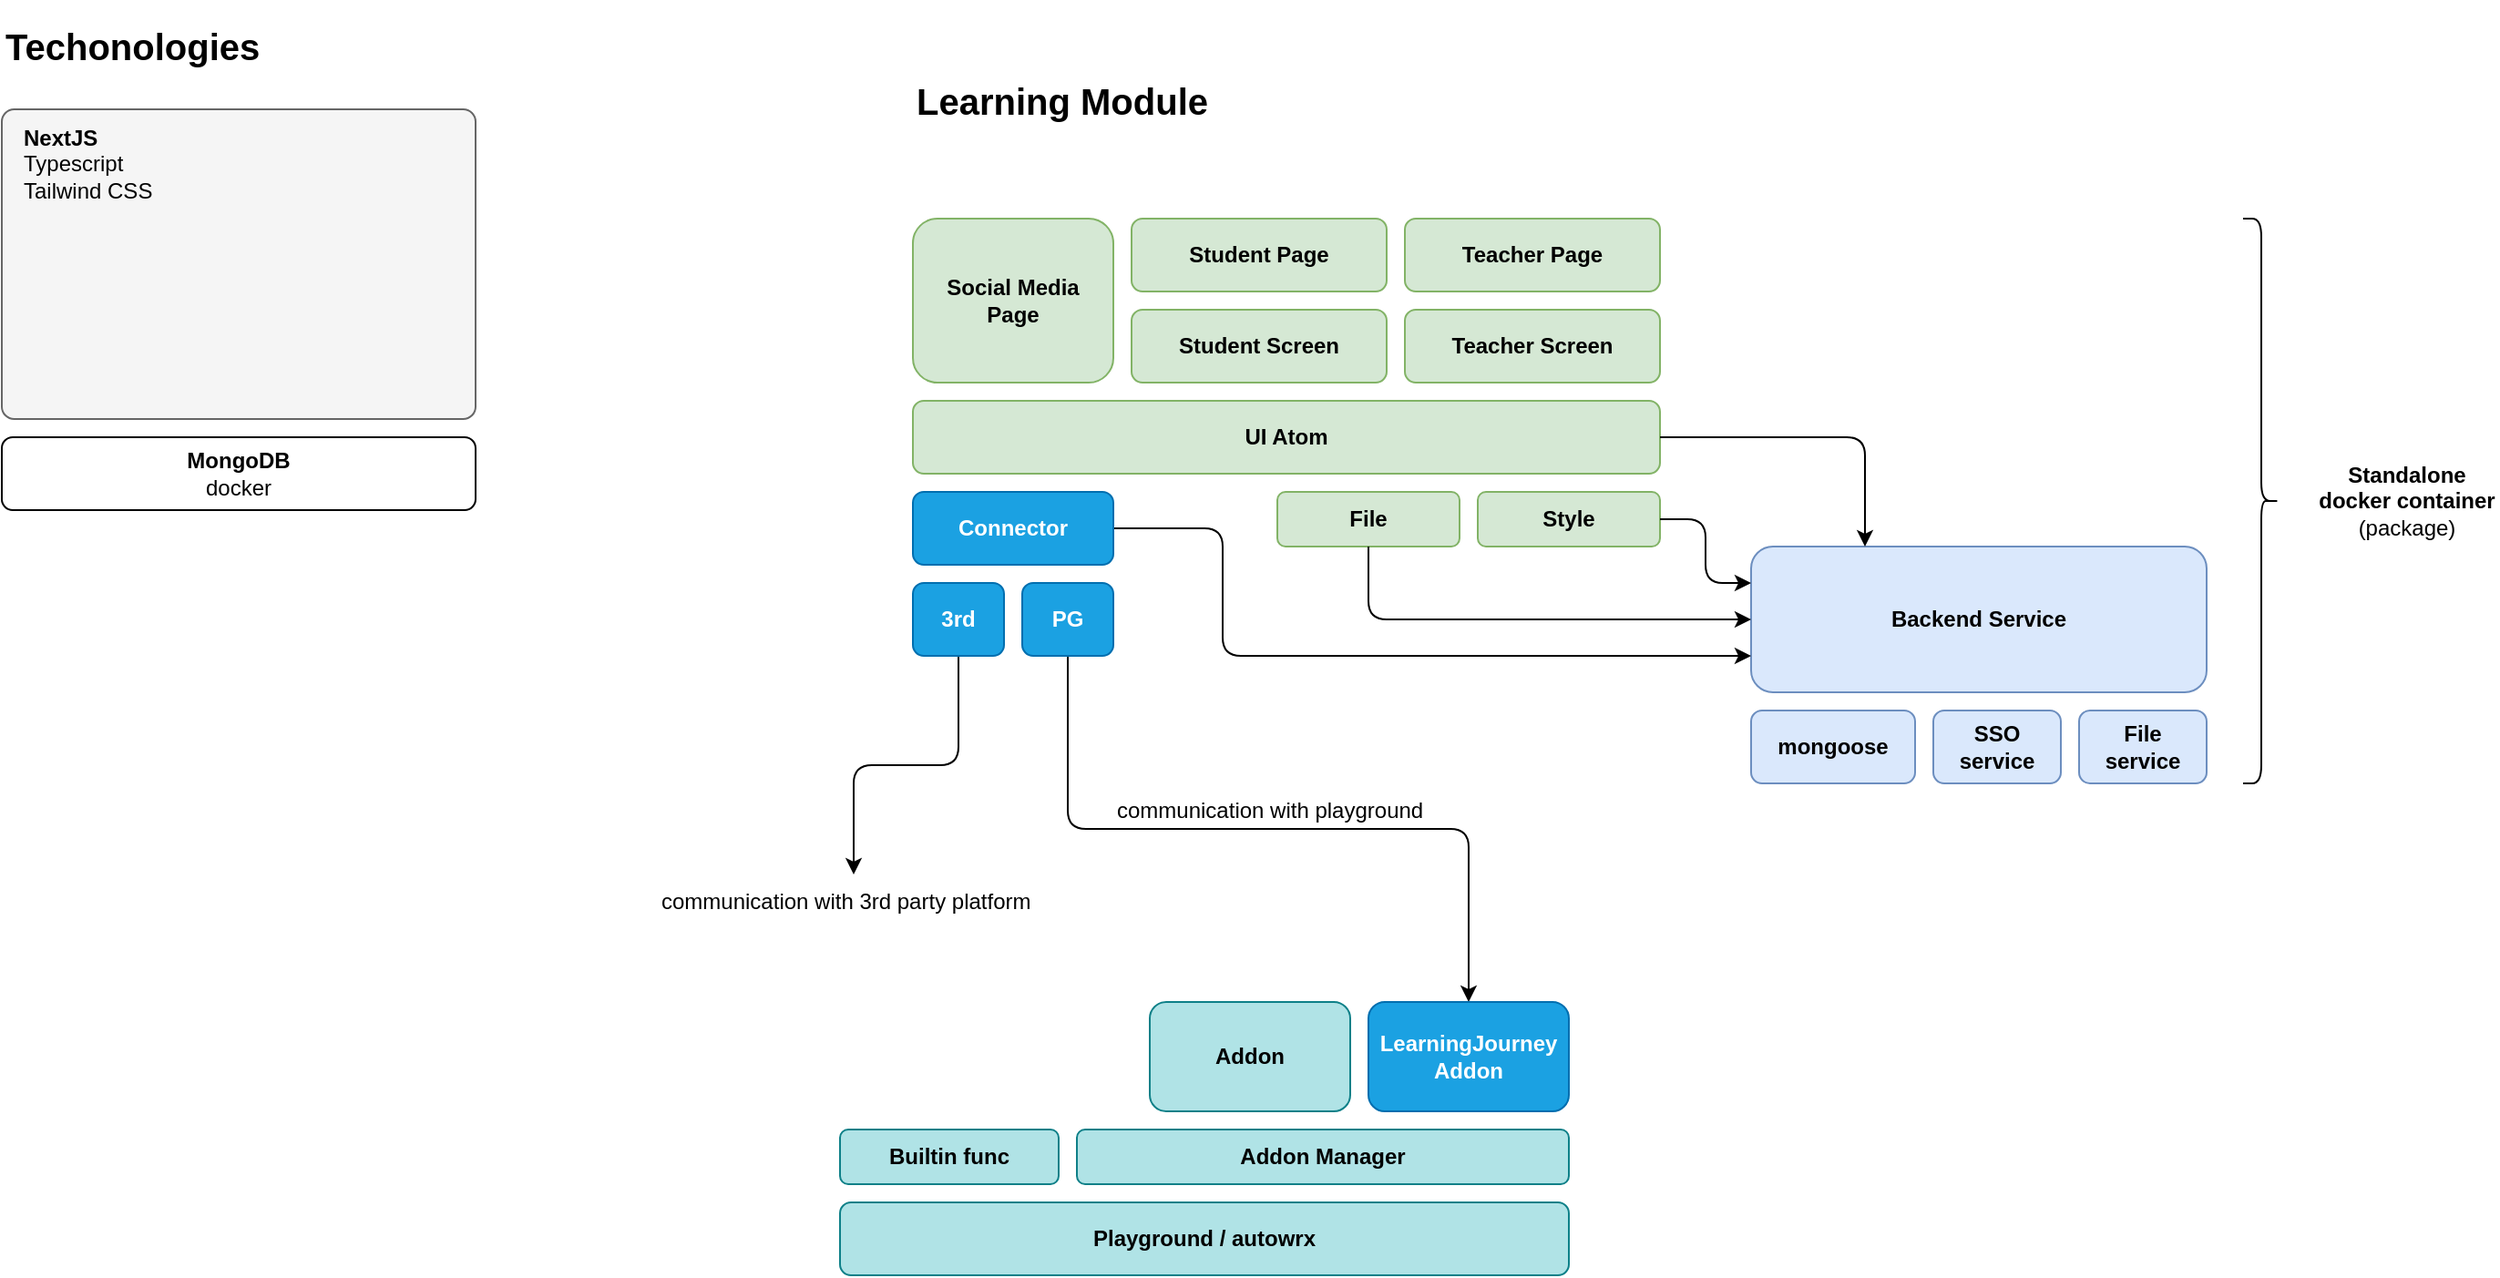 <mxfile>
    <diagram id="d-F59XG_Xvb3CcHUn9In" name="Page-1">
        <mxGraphModel dx="2487" dy="1663" grid="1" gridSize="10" guides="1" tooltips="1" connect="1" arrows="1" fold="1" page="1" pageScale="1" pageWidth="850" pageHeight="1100" background="none" math="0" shadow="0">
            <root>
                <mxCell id="0"/>
                <mxCell id="1" parent="0"/>
                <mxCell id="5" value="" style="rounded=1;whiteSpace=wrap;html=1;fontSize=16;fillColor=#f5f5f5;fontColor=#333333;strokeColor=#666666;arcSize=4;" parent="1" vertex="1">
                    <mxGeometry x="260" y="180" width="260" height="170" as="geometry"/>
                </mxCell>
                <mxCell id="3" value="Techonologies" style="text;html=1;strokeColor=none;fillColor=none;align=left;verticalAlign=middle;whiteSpace=wrap;rounded=0;fontSize=20;fontStyle=1" parent="1" vertex="1">
                    <mxGeometry x="260" y="120" width="240" height="50" as="geometry"/>
                </mxCell>
                <mxCell id="6" value="&lt;b&gt;NextJS &lt;/b&gt;&lt;br&gt;Typescript&lt;br&gt;Tailwind CSS" style="text;html=1;strokeColor=none;fillColor=none;align=left;verticalAlign=middle;whiteSpace=wrap;rounded=0;fontSize=12;" parent="1" vertex="1">
                    <mxGeometry x="270" y="190" width="220" height="40" as="geometry"/>
                </mxCell>
                <mxCell id="7" value="&lt;b&gt;MongoDB&lt;/b&gt;&lt;br&gt;docker" style="rounded=1;whiteSpace=wrap;html=1;fontSize=12;" parent="1" vertex="1">
                    <mxGeometry x="260" y="360" width="260" height="40" as="geometry"/>
                </mxCell>
                <mxCell id="8" value="Learning Module" style="text;html=1;strokeColor=none;fillColor=none;align=left;verticalAlign=middle;whiteSpace=wrap;rounded=0;fontSize=20;fontStyle=1" vertex="1" parent="1">
                    <mxGeometry x="760" y="150" width="240" height="50" as="geometry"/>
                </mxCell>
                <mxCell id="9" value="&lt;b&gt;UI Atom&lt;/b&gt;" style="rounded=1;whiteSpace=wrap;html=1;fontSize=12;fillColor=#d5e8d4;strokeColor=#82b366;" vertex="1" parent="1">
                    <mxGeometry x="760" y="340" width="410" height="40" as="geometry"/>
                </mxCell>
                <mxCell id="10" value="&lt;b&gt;Backend Service&lt;/b&gt;" style="rounded=1;whiteSpace=wrap;html=1;fontSize=12;fillColor=#dae8fc;strokeColor=#6c8ebf;" vertex="1" parent="1">
                    <mxGeometry x="1220" y="420" width="250" height="80" as="geometry"/>
                </mxCell>
                <mxCell id="11" value="&lt;b&gt;mongoose&lt;/b&gt;" style="rounded=1;whiteSpace=wrap;html=1;fontSize=12;fillColor=#dae8fc;strokeColor=#6c8ebf;" vertex="1" parent="1">
                    <mxGeometry x="1220" y="510" width="90" height="40" as="geometry"/>
                </mxCell>
                <mxCell id="16" style="edgeStyle=orthogonalEdgeStyle;html=1;exitX=1;exitY=0.5;exitDx=0;exitDy=0;entryX=0.25;entryY=0;entryDx=0;entryDy=0;" edge="1" parent="1" source="9" target="10">
                    <mxGeometry relative="1" as="geometry"/>
                </mxCell>
                <mxCell id="13" value="&lt;b&gt;Teacher Screen&lt;/b&gt;" style="rounded=1;whiteSpace=wrap;html=1;fontSize=12;fillColor=#d5e8d4;strokeColor=#82b366;" vertex="1" parent="1">
                    <mxGeometry x="1030" y="290" width="140" height="40" as="geometry"/>
                </mxCell>
                <mxCell id="14" value="&lt;b&gt;Teacher Page&lt;/b&gt;" style="rounded=1;whiteSpace=wrap;html=1;fontSize=12;fillColor=#d5e8d4;strokeColor=#82b366;" vertex="1" parent="1">
                    <mxGeometry x="1030" y="240" width="140" height="40" as="geometry"/>
                </mxCell>
                <mxCell id="17" value="&lt;b&gt;SSO service&lt;/b&gt;" style="rounded=1;whiteSpace=wrap;html=1;fontSize=12;fillColor=#dae8fc;strokeColor=#6c8ebf;" vertex="1" parent="1">
                    <mxGeometry x="1320" y="510" width="70" height="40" as="geometry"/>
                </mxCell>
                <mxCell id="20" value="&lt;b&gt;Student Screen&lt;/b&gt;" style="rounded=1;whiteSpace=wrap;html=1;fontSize=12;fillColor=#d5e8d4;strokeColor=#82b366;" vertex="1" parent="1">
                    <mxGeometry x="880" y="290" width="140" height="40" as="geometry"/>
                </mxCell>
                <mxCell id="21" value="&lt;b&gt;Student Page&lt;/b&gt;" style="rounded=1;whiteSpace=wrap;html=1;fontSize=12;fillColor=#d5e8d4;strokeColor=#82b366;" vertex="1" parent="1">
                    <mxGeometry x="880" y="240" width="140" height="40" as="geometry"/>
                </mxCell>
                <mxCell id="22" value="&lt;b&gt;Style&lt;/b&gt;" style="rounded=1;whiteSpace=wrap;html=1;fontSize=12;fillColor=#d5e8d4;strokeColor=#82b366;" vertex="1" parent="1">
                    <mxGeometry x="1070" y="390" width="100" height="30" as="geometry"/>
                </mxCell>
                <mxCell id="23" style="edgeStyle=orthogonalEdgeStyle;html=1;exitX=1;exitY=0.5;exitDx=0;exitDy=0;entryX=0;entryY=0.25;entryDx=0;entryDy=0;" edge="1" parent="1" source="22" target="10">
                    <mxGeometry relative="1" as="geometry">
                        <mxPoint x="1180" y="370" as="sourcePoint"/>
                        <mxPoint x="1220" y="410" as="targetPoint"/>
                    </mxGeometry>
                </mxCell>
                <mxCell id="37" style="edgeStyle=orthogonalEdgeStyle;html=1;exitX=1;exitY=0.5;exitDx=0;exitDy=0;entryX=0;entryY=0.75;entryDx=0;entryDy=0;" edge="1" parent="1" source="24" target="10">
                    <mxGeometry relative="1" as="geometry">
                        <Array as="points">
                            <mxPoint x="930" y="410"/>
                            <mxPoint x="930" y="480"/>
                        </Array>
                    </mxGeometry>
                </mxCell>
                <mxCell id="24" value="&lt;b&gt;Connector&lt;/b&gt;" style="rounded=1;whiteSpace=wrap;html=1;fontSize=12;fillColor=#1ba1e2;strokeColor=#006EAF;fontColor=#ffffff;" vertex="1" parent="1">
                    <mxGeometry x="760" y="390" width="110" height="40" as="geometry"/>
                </mxCell>
                <mxCell id="29" style="edgeStyle=orthogonalEdgeStyle;html=1;exitX=0.5;exitY=1;exitDx=0;exitDy=0;entryX=0.5;entryY=0;entryDx=0;entryDy=0;" edge="1" parent="1" source="25" target="43">
                    <mxGeometry relative="1" as="geometry"/>
                </mxCell>
                <mxCell id="25" value="&lt;b&gt;PG&lt;/b&gt;" style="rounded=1;whiteSpace=wrap;html=1;fontSize=12;fillColor=#1ba1e2;strokeColor=#006EAF;fontColor=#ffffff;" vertex="1" parent="1">
                    <mxGeometry x="820" y="440" width="50" height="40" as="geometry"/>
                </mxCell>
                <mxCell id="44" style="edgeStyle=orthogonalEdgeStyle;html=1;exitX=0.5;exitY=1;exitDx=0;exitDy=0;" edge="1" parent="1" source="26" target="30">
                    <mxGeometry relative="1" as="geometry"/>
                </mxCell>
                <mxCell id="26" value="&lt;b&gt;3rd&lt;/b&gt;" style="rounded=1;whiteSpace=wrap;html=1;fontSize=12;fillColor=#1ba1e2;strokeColor=#006EAF;fontColor=#ffffff;" vertex="1" parent="1">
                    <mxGeometry x="760" y="440" width="50" height="40" as="geometry"/>
                </mxCell>
                <mxCell id="27" value="communication with playground" style="text;html=1;strokeColor=none;fillColor=none;align=left;verticalAlign=middle;whiteSpace=wrap;rounded=0;" vertex="1" parent="1">
                    <mxGeometry x="870" y="550" width="185" height="30" as="geometry"/>
                </mxCell>
                <mxCell id="30" value="communication with 3rd party platform" style="text;html=1;strokeColor=none;fillColor=none;align=left;verticalAlign=middle;whiteSpace=wrap;rounded=0;" vertex="1" parent="1">
                    <mxGeometry x="620" y="600" width="215" height="30" as="geometry"/>
                </mxCell>
                <mxCell id="33" value="&lt;b&gt;Social Media &lt;br&gt;Page&lt;/b&gt;" style="rounded=1;whiteSpace=wrap;html=1;fontSize=12;fillColor=#d5e8d4;strokeColor=#82b366;" vertex="1" parent="1">
                    <mxGeometry x="760" y="240" width="110" height="90" as="geometry"/>
                </mxCell>
                <mxCell id="34" value="&lt;b&gt;File&lt;/b&gt;" style="rounded=1;whiteSpace=wrap;html=1;fontSize=12;fillColor=#d5e8d4;strokeColor=#82b366;" vertex="1" parent="1">
                    <mxGeometry x="960" y="390" width="100" height="30" as="geometry"/>
                </mxCell>
                <mxCell id="35" style="edgeStyle=orthogonalEdgeStyle;html=1;exitX=0.5;exitY=1;exitDx=0;exitDy=0;entryX=0;entryY=0.5;entryDx=0;entryDy=0;" edge="1" parent="1" source="34" target="10">
                    <mxGeometry relative="1" as="geometry">
                        <mxPoint x="1180" y="415" as="sourcePoint"/>
                        <mxPoint x="1230" y="450" as="targetPoint"/>
                    </mxGeometry>
                </mxCell>
                <mxCell id="38" value="" style="shape=curlyBracket;whiteSpace=wrap;html=1;rounded=1;flipH=1;labelPosition=right;verticalLabelPosition=middle;align=left;verticalAlign=middle;size=0.5;" vertex="1" parent="1">
                    <mxGeometry x="1490" y="240" width="20" height="310" as="geometry"/>
                </mxCell>
                <mxCell id="39" value="Standalone docker container&lt;br&gt;&lt;span style=&quot;font-weight: normal;&quot;&gt;(package)&lt;/span&gt;" style="text;html=1;strokeColor=none;fillColor=none;align=center;verticalAlign=middle;whiteSpace=wrap;rounded=0;fontStyle=1" vertex="1" parent="1">
                    <mxGeometry x="1530" y="380" width="100" height="30" as="geometry"/>
                </mxCell>
                <mxCell id="41" value="&lt;b&gt;Playground / autowrx&lt;/b&gt;" style="rounded=1;whiteSpace=wrap;html=1;fontSize=12;fillColor=#b0e3e6;strokeColor=#0e8088;" vertex="1" parent="1">
                    <mxGeometry x="720" y="780" width="400" height="40" as="geometry"/>
                </mxCell>
                <mxCell id="42" value="&lt;b&gt;Addon Manager&lt;/b&gt;" style="rounded=1;whiteSpace=wrap;html=1;fontSize=12;fillColor=#b0e3e6;strokeColor=#0e8088;" vertex="1" parent="1">
                    <mxGeometry x="850" y="740" width="270" height="30" as="geometry"/>
                </mxCell>
                <mxCell id="43" value="&lt;b&gt;LearningJourney Addon&lt;/b&gt;" style="rounded=1;whiteSpace=wrap;html=1;fontSize=12;fillColor=#1ba1e2;strokeColor=#006EAF;fontColor=#ffffff;" vertex="1" parent="1">
                    <mxGeometry x="1010" y="670" width="110" height="60" as="geometry"/>
                </mxCell>
                <mxCell id="45" value="&lt;b&gt;Addon&lt;/b&gt;" style="rounded=1;whiteSpace=wrap;html=1;fontSize=12;fillColor=#b0e3e6;strokeColor=#0e8088;" vertex="1" parent="1">
                    <mxGeometry x="890" y="670" width="110" height="60" as="geometry"/>
                </mxCell>
                <mxCell id="46" value="&lt;b&gt;Builtin func&lt;/b&gt;" style="rounded=1;whiteSpace=wrap;html=1;fontSize=12;fillColor=#b0e3e6;strokeColor=#0e8088;" vertex="1" parent="1">
                    <mxGeometry x="720" y="740" width="120" height="30" as="geometry"/>
                </mxCell>
                <mxCell id="47" value="&lt;b&gt;File&lt;br&gt;service&lt;/b&gt;" style="rounded=1;whiteSpace=wrap;html=1;fontSize=12;fillColor=#dae8fc;strokeColor=#6c8ebf;" vertex="1" parent="1">
                    <mxGeometry x="1400" y="510" width="70" height="40" as="geometry"/>
                </mxCell>
            </root>
        </mxGraphModel>
    </diagram>
</mxfile>